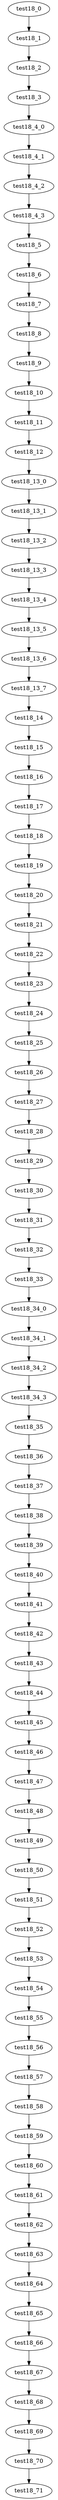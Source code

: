 digraph G {
test18_0->test18_1;
test18_1->test18_2;
test18_2->test18_3;
test18_3->test18_4_0;
test18_4_0->test18_4_1;
test18_4_1->test18_4_2;
test18_4_2->test18_4_3;
test18_4_3->test18_5;
test18_5->test18_6;
test18_6->test18_7;
test18_7->test18_8;
test18_8->test18_9;
test18_9->test18_10;
test18_10->test18_11;
test18_11->test18_12;
test18_12->test18_13_0;
test18_13_0->test18_13_1;
test18_13_1->test18_13_2;
test18_13_2->test18_13_3;
test18_13_3->test18_13_4;
test18_13_4->test18_13_5;
test18_13_5->test18_13_6;
test18_13_6->test18_13_7;
test18_13_7->test18_14;
test18_14->test18_15;
test18_15->test18_16;
test18_16->test18_17;
test18_17->test18_18;
test18_18->test18_19;
test18_19->test18_20;
test18_20->test18_21;
test18_21->test18_22;
test18_22->test18_23;
test18_23->test18_24;
test18_24->test18_25;
test18_25->test18_26;
test18_26->test18_27;
test18_27->test18_28;
test18_28->test18_29;
test18_29->test18_30;
test18_30->test18_31;
test18_31->test18_32;
test18_32->test18_33;
test18_33->test18_34_0;
test18_34_0->test18_34_1;
test18_34_1->test18_34_2;
test18_34_2->test18_34_3;
test18_34_3->test18_35;
test18_35->test18_36;
test18_36->test18_37;
test18_37->test18_38;
test18_38->test18_39;
test18_39->test18_40;
test18_40->test18_41;
test18_41->test18_42;
test18_42->test18_43;
test18_43->test18_44;
test18_44->test18_45;
test18_45->test18_46;
test18_46->test18_47;
test18_47->test18_48;
test18_48->test18_49;
test18_49->test18_50;
test18_50->test18_51;
test18_51->test18_52;
test18_52->test18_53;
test18_53->test18_54;
test18_54->test18_55;
test18_55->test18_56;
test18_56->test18_57;
test18_57->test18_58;
test18_58->test18_59;
test18_59->test18_60;
test18_60->test18_61;
test18_61->test18_62;
test18_62->test18_63;
test18_63->test18_64;
test18_64->test18_65;
test18_65->test18_66;
test18_66->test18_67;
test18_67->test18_68;
test18_68->test18_69;
test18_69->test18_70;
test18_70->test18_71;

}
